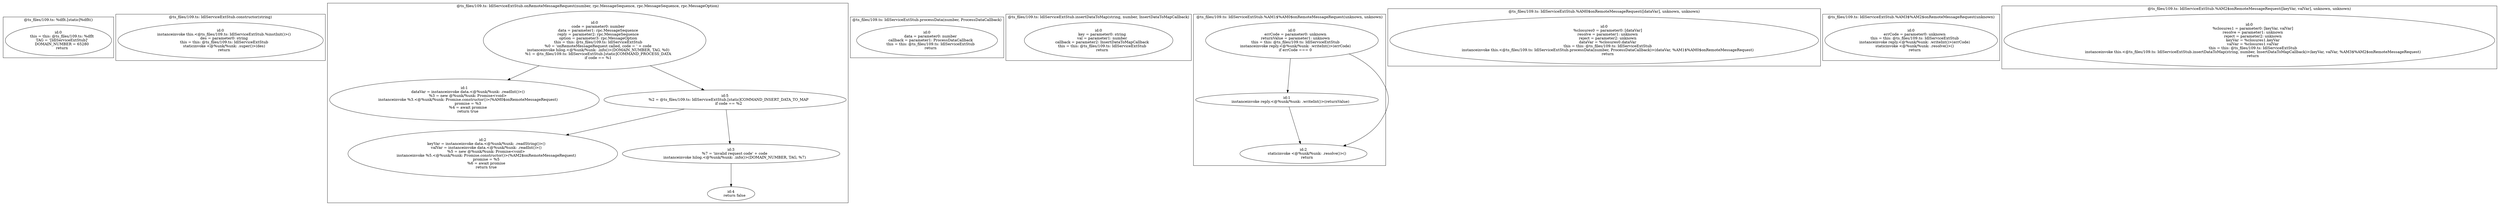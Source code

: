 digraph "109.ts" {
subgraph "cluster_@ts_files/109.ts: %dflt.[static]%dflt()" {
  label="@ts_files/109.ts: %dflt.[static]%dflt()";
  Node33740 [label="id:0
      this = this: @ts_files/109.ts: %dflt
      TAG = '[IdlServiceExtStub]'
      DOMAIN_NUMBER = 65280
      return"];
}
subgraph "cluster_@ts_files/109.ts: IdlServiceExtStub.constructor(string)" {
  label="@ts_files/109.ts: IdlServiceExtStub.constructor(string)";
  Node52220 [label="id:0
      instanceinvoke this.<@ts_files/109.ts: IdlServiceExtStub.%instInit()>()
      des = parameter0: string
      this = this: @ts_files/109.ts: IdlServiceExtStub
      staticinvoke <@%unk/%unk: .super()>(des)
      return"];
}
subgraph "cluster_@ts_files/109.ts: IdlServiceExtStub.onRemoteMessageRequest(number, rpc.MessageSequence, rpc.MessageSequence, rpc.MessageOption)" {
  label="@ts_files/109.ts: IdlServiceExtStub.onRemoteMessageRequest(number, rpc.MessageSequence, rpc.MessageSequence, rpc.MessageOption)";
  Node120320 [label="id:0
      code = parameter0: number
      data = parameter1: rpc.MessageSequence
      reply = parameter2: rpc.MessageSequence
      option = parameter3: rpc.MessageOption
      this = this: @ts_files/109.ts: IdlServiceExtStub
      %0 = 'onRemoteMessageRequest called, code = ' + code
      instanceinvoke hilog.<@%unk/%unk: .info()>(DOMAIN_NUMBER, TAG, %0)
      %1 = @ts_files/109.ts: IdlServiceExtStub.[static]COMMAND_PROCESS_DATA
      if code == %1"];
  Node120321 [label="id:1
      dataVar = instanceinvoke data.<@%unk/%unk: .readInt()>()
      %3 = new @%unk/%unk: Promise<void>
      instanceinvoke %3.<@%unk/%unk: Promise.constructor()>(%AM0$onRemoteMessageRequest)
      promise = %3
      %4 = await promise
      return true"];
  Node120322 [label="id:2
      keyVar = instanceinvoke data.<@%unk/%unk: .readString()>()
      valVar = instanceinvoke data.<@%unk/%unk: .readInt()>()
      %5 = new @%unk/%unk: Promise<void>
      instanceinvoke %5.<@%unk/%unk: Promise.constructor()>(%AM2$onRemoteMessageRequest)
      promise = %5
      %6 = await promise
      return true"];
  Node120323 [label="id:3
      %7 = 'invalid request code' + code
      instanceinvoke hilog.<@%unk/%unk: .info()>(DOMAIN_NUMBER, TAG, %7)"];
  Node120324 [label="id:4
      return false"];
  Node120325 [label="id:5
      %2 = @ts_files/109.ts: IdlServiceExtStub.[static]COMMAND_INSERT_DATA_TO_MAP
      if code == %2"];
  Node120320 -> Node120321;
  Node120320 -> Node120325;
  Node120323 -> Node120324;
  Node120325 -> Node120322;
  Node120325 -> Node120323;
}
subgraph "cluster_@ts_files/109.ts: IdlServiceExtStub.processData(number, ProcessDataCallback)" {
  label="@ts_files/109.ts: IdlServiceExtStub.processData(number, ProcessDataCallback)";
  Node71010 [label="id:0
      data = parameter0: number
      callback = parameter1: ProcessDataCallback
      this = this: @ts_files/109.ts: IdlServiceExtStub
      return"];
}
subgraph "cluster_@ts_files/109.ts: IdlServiceExtStub.insertDataToMap(string, number, InsertDataToMapCallback)" {
  label="@ts_files/109.ts: IdlServiceExtStub.insertDataToMap(string, number, InsertDataToMapCallback)";
  Node85900 [label="id:0
      key = parameter0: string
      val = parameter1: number
      callback = parameter2: InsertDataToMapCallback
      this = this: @ts_files/109.ts: IdlServiceExtStub
      return"];
}
subgraph "cluster_@ts_files/109.ts: IdlServiceExtStub.%AM1$%AM0$onRemoteMessageRequest(unknown, unknown)" {
  label="@ts_files/109.ts: IdlServiceExtStub.%AM1$%AM0$onRemoteMessageRequest(unknown, unknown)";
  Node78030 [label="id:0
      errCode = parameter0: unknown
      returnValue = parameter1: unknown
      this = this: @ts_files/109.ts: IdlServiceExtStub
      instanceinvoke reply.<@%unk/%unk: .writeInt()>(errCode)
      if errCode === 0"];
  Node78031 [label="id:1
      instanceinvoke reply.<@%unk/%unk: .writeInt()>(returnValue)"];
  Node78032 [label="id:2
      staticinvoke <@%unk/%unk: .resolve()>()
      return"];
  Node78030 -> Node78031;
  Node78030 -> Node78032;
  Node78031 -> Node78032;
}
subgraph "cluster_@ts_files/109.ts: IdlServiceExtStub.%AM0$onRemoteMessageRequest([dataVar], unknown, unknown)" {
  label="@ts_files/109.ts: IdlServiceExtStub.%AM0$onRemoteMessageRequest([dataVar], unknown, unknown)";
  Node85060 [label="id:0
      %closures0 = parameter0: [dataVar]
      resolve = parameter1: unknown
      reject = parameter2: unknown
      dataVar = %closures0.dataVar
      this = this: @ts_files/109.ts: IdlServiceExtStub
      instanceinvoke this.<@ts_files/109.ts: IdlServiceExtStub.processData(number, ProcessDataCallback)>(dataVar, %AM1$%AM0$onRemoteMessageRequest)
      return"];
}
subgraph "cluster_@ts_files/109.ts: IdlServiceExtStub.%AM3$%AM2$onRemoteMessageRequest(unknown)" {
  label="@ts_files/109.ts: IdlServiceExtStub.%AM3$%AM2$onRemoteMessageRequest(unknown)";
  Node69470 [label="id:0
      errCode = parameter0: unknown
      this = this: @ts_files/109.ts: IdlServiceExtStub
      instanceinvoke reply.<@%unk/%unk: .writeInt()>(errCode)
      staticinvoke <@%unk/%unk: .resolve()>()
      return"];
}
subgraph "cluster_@ts_files/109.ts: IdlServiceExtStub.%AM2$onRemoteMessageRequest([keyVar, valVar], unknown, unknown)" {
  label="@ts_files/109.ts: IdlServiceExtStub.%AM2$onRemoteMessageRequest([keyVar, valVar], unknown, unknown)";
  Node91230 [label="id:0
      %closures1 = parameter0: [keyVar, valVar]
      resolve = parameter1: unknown
      reject = parameter2: unknown
      keyVar = %closures1.keyVar
      valVar = %closures1.valVar
      this = this: @ts_files/109.ts: IdlServiceExtStub
      instanceinvoke this.<@ts_files/109.ts: IdlServiceExtStub.insertDataToMap(string, number, InsertDataToMapCallback)>(keyVar, valVar, %AM3$%AM2$onRemoteMessageRequest)
      return"];
}
}
